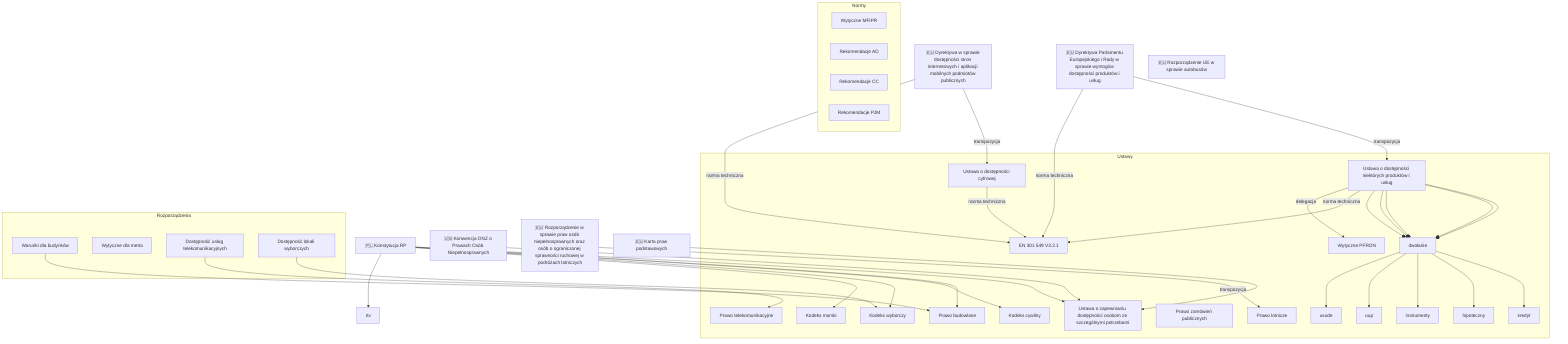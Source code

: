 graph TD
    %% Poziom 1: Konstytucja RP
    konstytucja["🇵🇱 Konstytucja RP"]
    click konstytucja "https://isap.sejm.gov.pl/isap.nsf/DocDetails.xsp?id=WDU19970780483" "Konstytucja Rzeczypospolitej Polskiej z dnia 2 kwietnia 1997 r. (Dz.U. z 1997 r. Nr 78, poz. 483)"
    konstytucja --> uzd
    konstytucja --> rtv
    konstytucja --> p_budowlane
    konstytucja --> k_cywilny
    konstytucja --> k_wyborczy
    konstytucja --> k_morski

    %% Poziom 2: Umowy Międzynarodowe / Prawo UE
    kpon["🇺🇳 Konwencja ONZ o Prawach Osób Niepełnosprawnych"]
    click kpon "https://isap.sejm.gov.pl/isap.nsf/DocDetails.xsp?id=WDU20120001169" "Konwencja o prawach osób niepełnosprawnych, sporządzona w Nowym Jorku dnia 13 grudnia 2006 r. (Dz.U. z 2012 r. poz. 1169)"
    kpon --> uzd
    eaa["🇪🇺 Dyrektywa Parlamentu Europejskiego i Rady w sprawie wymogów dostępności produktów i usług"]
    click eaa "https://eur-lex.europa.eu/legal-content/PL/TXT/?uri=CELEX%3A32019L0882" "Dyrektywa Parlamentu Europejskiego i Rady (UE) 2019/882 z dnia 17 kwietnia 2019 r. w sprawie wymogów dostępności produktów i usług"
    eaa --transpozycja--> pad
    eaa --"norma techniczna"--> en301549
    ead["🇪🇺 Dyrektywa w sprawie dostępności stron internetowych i aplikacji mobilnych podmiotów publicznych"]
    click ead "https://eur-lex.europa.eu/legal-content/PL/TXT/?uri=CELEX%3A32016L2102" "Dyrektywa Parlamentu Europejskiego i Rady (UE) 2016/2102 z dnia 26 października 2016 r. w sprawie dostępności stron internetowych i mobilnych aplikacji organów sektora publicznego"
    ead --transpozycja--> udc
    ead --"norma techniczna"--> en301549
    ue_loty["🇪🇺 Rozporządzenie w sprawie praw osób niepełnosprawnych oraz osób o ograniczonej sprawności ruchowej w podróżach lotniczych"]
    click ue_loty "https://eur-lex.europa.eu/legal-content/PL/TXT/?uri=CELEX:32006R1107" "Rozporządzenie (WE) nr 1107/2006 z dnia 5 lipca 2006 r. w sprawie praw osób niepełnosprawnych oraz osób o ograniczonej sprawności ruchowej w podróżach lotniczych"
    ue_loty --transpozycja--> p_lotnicze
    ue_autobusy["🇪🇺 Rozporządzenie UE w sprawie autobusów"]
    click ue_autobusy "https://eur-lex.europa.eu/legal-content/PL/TXT/?uri=CELEX%3A32011R0181" "Rozporządzenie Parlamentu Europejskiego i Rady (UE) nr 181/2011 z dnia 16 lutego 2011 r. dotyczące praw pasażerów w transporcie autobusowym i autokarowym"
    karta["🇪🇺 Karta praw podstawowych"]
    click karta "https://eur-lex.europa.eu/legal-content/PL/TXT/?uri=CELEX%3A12007P000" "Karta Praw Podstawowych Unii Europejskiej (Dz. Urz. UE C 303 z 14.12.2007 r.)"
    karta --> uzd

    %% Poziom 3: Ustawy
    subgraph Ustawy
        k_cywilny[Kodeks cywilny]
        click k_cywilny "https://isap.sejm.gov.pl/isap.nsf/DocDetails.xsp?id=WDU19640160093" "Ustawa z dnia 23 kwietnia 1964 r. – Kodeks cywilny (Dz.U. z 1964 r. Nr 16, poz. 93)"
        k_morski[Kodeks morski]
        click k_morski "https://isap.sejm.gov.pl/isap.nsf/DocDetails.xsp?id=WDU20011381545" "Ustawa z dnia 18 września 2001 r. – Kodeks morski (Dz.U. z 2001 r. Nr 138, poz. 1545)"
        k_wyborczy[Kodeks wyborczy]
        click k_wyborczy "https://isap.sejm.gov.pl/isap.nsf/DocDetails.xsp?id=WDU20110210112" "Ustawa z dnia 5 stycznia 2011 r. – Kodeks wyborczy"
        pzp[Prawo zamówień publicznych]
        click pzp "https://isap.sejm.gov.pl/isap.nsf/DocDetails.xsp?id=WDU20190002019" "Ustawa z dnia 11 września 2019 r. – Prawo zamówień publicznych"
        p_lotnicze[Prawo lotnicze]
        click p_lotnicze "https://isap.sejm.gov.pl/isap.nsf/DocDetails.xsp?id=WDU20020730050" "Ustawa z dnia 3 lipca 2002 r. – Prawo lotnicze"
        p_budowlane[Prawo budowlane]
        click p_budowlane "https://isap.sejm.gov.pl/isap.nsf/DocDetails.xsp?id=WDU19940770067" "Ustawa z dnia 7 lipca 1994 r. – Prawo budowlane"
        p_telekomunikacyjne[Prawo telekomunikacyjne]
        click p_telekomunikacyjne "https://isap.sejm.gov.pl/isap.nsf/DocDetails.xsp?id=WDU20041670710" "Ustawa z dnia 16 lipca 2004 r. – Prawo telekomunikacyjne"
        uzd[Ustawa o zapewnianiu dostępności osobom ze szczególnymi potrzebami]
        click uzd "https://isap.sejm.gov.pl/isap.nsf/DocDetails.xsp?id=WDU20190001696" "Ustawa z dnia 19 lipca 2019 r. o zapewnianiu dostępności osobom ze szczególnymi potrzebami (Dz.U. z 2019 r. poz. 1696)"
        udc[Ustawa o dostępności cyfrowej]
        click udc "https://isap.sejm.gov.pl/isap.nsf/DocDetails.xsp?id=WDU20190000848" "Ustawa z dnia 4 kwietnia 2019 r. o dostępności cyfrowej stron internetowych i aplikacji mobilnych podmiotów publicznych (Dz.U. z 2019 r. poz. 848)"
        udc --"norma techniczna"--> en301549
        pad[Ustawa o dostępności niektórych produktów i usług]
        click pad "https://isap.sejm.gov.pl/isap.nsf/download.xsp/WDU20240000731/T/D20240731L.pdf" "Ustawa z dnia 26 kwietnia 2024 r. o zapewnianiu spełniania wymagań dostępności niektórych produktów i usług przez podmioty gospodarcze (Dz.U. z 2024 r. poz. 1171)"
        pad --odwołanie--> kredyt
        pad --odwołanie--> hipoteczny
        pad --odwołanie--> instrumenty
        pad --odwołanie--> uup
        pad --odwołanie--> usude
        pad --"norma techniczna"--> en301549
        pad --delegacja--> wytyczne_pfron
    end

    %% Poziom 4: Rozporządzenia i akty wykonawcze
    subgraph Rozporządzenia
        w_budynki[Warunki dla budynków]
        click w_budynki "https://isap.sejm.gov.pl/isap.nsf/DocDetails.xsp?id=WDU20020750690" "Rozporządzenie Ministra Infrastruktury z dnia 12 kwietnia 2002 r. w sprawie warunków technicznych, jakim powinny odpowiadać budynki i ich usytuowanie"
        w_metro[Wytyczne dla metra]
        click w_metro "https://isap.sejm.gov.pl/isap.nsf/DocDetails.xsp?id=WDU20230001054" "Rozporządzenie Ministra Infrastruktury z dnia 16 maja 2023 r. w sprawie warunków technicznych, jakim powinny odpowiadać obiekty budowlane metra i ich usytuowanie – określa wymagania dotyczące dostępności stacji metra dla osób z niepełnosprawnościami"
        w_telekomunikacja[Dostępność usług telekomunikacyjnych]
        click w_telekomunikacja "https://isap.sejm.gov.pl/isap.nsf/DocDetails.xsp?id=WDU20140000441" "Rozporządzenie Ministra Administracji i Cyfryzacji z dnia 26 marca 2014 r. w sprawie szczegółowych wymagań dotyczących świadczenia udogodnień dla osób niepełnosprawnych przez dostawców publicznie dostępnych usług telefonicznych"
        w_wybory[Dostępność lokali wyborczych]
        click w_wybory "https://isap.sejm.gov.pl/isap.nsf/DocDetails.xsp?id=WDU20110001509" "Rozporządzenie Ministra Infrastruktury z dnia 29 lipca 2011 r. w sprawie lokali obwodowych komisji wyborczych dostosowanych do potrzeb wyborców niepełnosprawnych"
    end

    %% Poziom 6: Normy i standardy
    subgraph Normy
        en301549[EN 301 549 V3.2.1]
        wytyczne_mfipr[Wytyczne MFIPR]
        wytyczne_pfron[Wytyczne PFRON]
        krrit_ad[Rekomendacje AD]
        krrit_cc[Rekomendacje CC]
        krrit_pjm[Rekomendacje PJM]
    end

    %% Połączenia między poziomami
    w_budynki --> p_budowlane
    w_telekomunikacja --> p_telekomunikacyjne
    w_wybory --> k_wyborczy